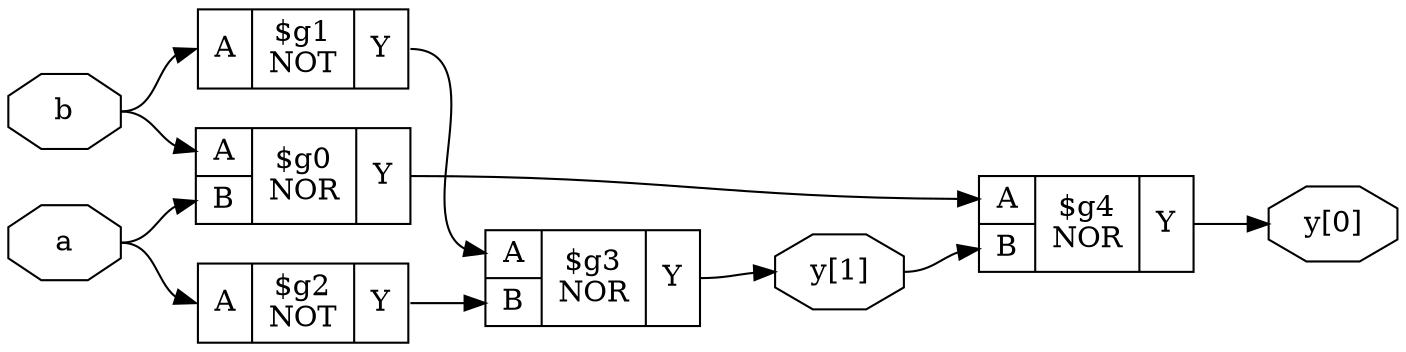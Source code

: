 digraph "cmos_demo" {
rankdir="LR";
remincross=true;
n4 [ shape=octagon, label="a", color="black", fontcolor="black" ];
n5 [ shape=octagon, label="b", color="black", fontcolor="black" ];
n6 [ shape=octagon, label="y[0]", color="black", fontcolor="black" ];
n7 [ shape=octagon, label="y[1]", color="black", fontcolor="black" ];
c11 [ shape=record, label="{{<p8> A|<p9> B}|$g0\nNOR|{<p10> Y}}" ];
c12 [ shape=record, label="{{<p8> A}|$g1\nNOT|{<p10> Y}}" ];
c13 [ shape=record, label="{{<p8> A}|$g2\nNOT|{<p10> Y}}" ];
c14 [ shape=record, label="{{<p8> A|<p9> B}|$g3\nNOR|{<p10> Y}}" ];
c15 [ shape=record, label="{{<p8> A|<p9> B}|$g4\nNOR|{<p10> Y}}" ];
c11:p10:e -> c15:p8:w [color="black", label=""];
c12:p10:e -> c14:p8:w [color="black", label=""];
c13:p10:e -> c14:p9:w [color="black", label=""];
n4:e -> c11:p9:w [color="black", label=""];
n4:e -> c13:p8:w [color="black", label=""];
n5:e -> c11:p8:w [color="black", label=""];
n5:e -> c12:p8:w [color="black", label=""];
c15:p10:e -> n6:w [color="black", label=""];
c14:p10:e -> n7:w [color="black", label=""];
n7:e -> c15:p9:w [color="black", label=""];
}
